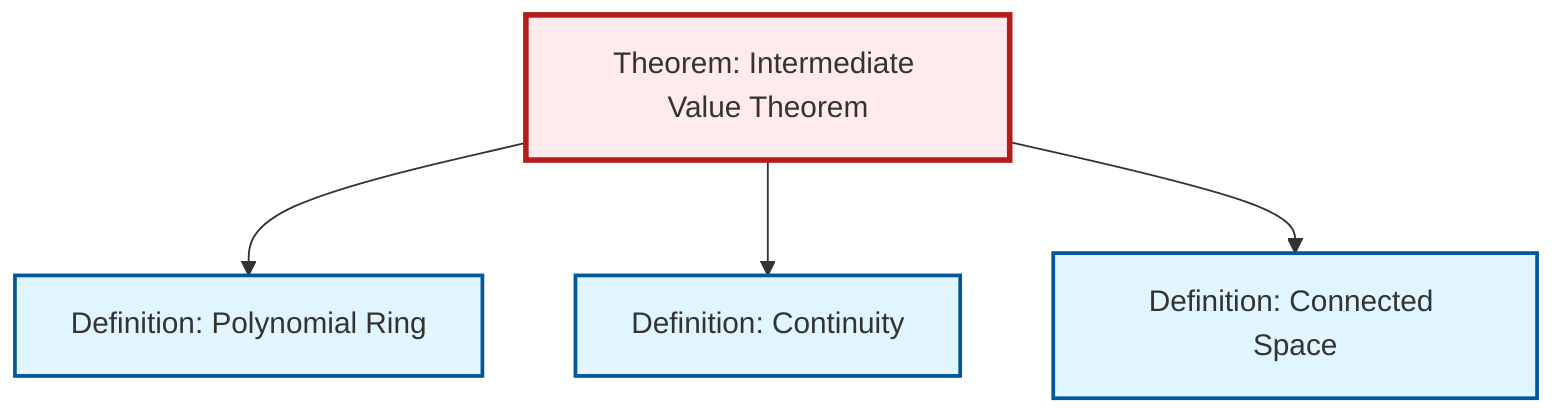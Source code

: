 graph TD
    classDef definition fill:#e1f5fe,stroke:#01579b,stroke-width:2px
    classDef theorem fill:#f3e5f5,stroke:#4a148c,stroke-width:2px
    classDef axiom fill:#fff3e0,stroke:#e65100,stroke-width:2px
    classDef example fill:#e8f5e9,stroke:#1b5e20,stroke-width:2px
    classDef current fill:#ffebee,stroke:#b71c1c,stroke-width:3px
    thm-intermediate-value["Theorem: Intermediate Value Theorem"]:::theorem
    def-continuity["Definition: Continuity"]:::definition
    def-polynomial-ring["Definition: Polynomial Ring"]:::definition
    def-connected["Definition: Connected Space"]:::definition
    thm-intermediate-value --> def-polynomial-ring
    thm-intermediate-value --> def-continuity
    thm-intermediate-value --> def-connected
    class thm-intermediate-value current